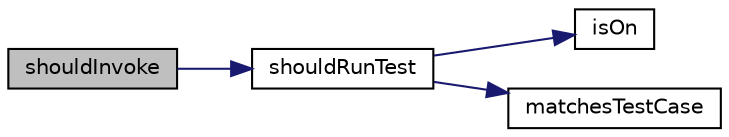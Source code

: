 digraph "shouldInvoke"
{
  edge [fontname="Helvetica",fontsize="10",labelfontname="Helvetica",labelfontsize="10"];
  node [fontname="Helvetica",fontsize="10",shape=record];
  rankdir="LR";
  Node1 [label="shouldInvoke",height=0.2,width=0.4,color="black", fillcolor="grey75", style="filled" fontcolor="black"];
  Node1 -> Node2 [color="midnightblue",fontsize="10",style="solid",fontname="Helvetica"];
  Node2 [label="shouldRunTest",height=0.2,width=0.4,color="black", fillcolor="white", style="filled",URL="$class_selective_reporter.html#a6456393b8c498bc8a662544dabc7a7cf"];
  Node2 -> Node3 [color="midnightblue",fontsize="10",style="solid",fontname="Helvetica"];
  Node3 [label="isOn",height=0.2,width=0.4,color="black", fillcolor="white", style="filled",URL="$class_selective_reporter.html#a3759b6428db6a510ee316957c0d45aee"];
  Node2 -> Node4 [color="midnightblue",fontsize="10",style="solid",fontname="Helvetica"];
  Node4 [label="matchesTestCase",height=0.2,width=0.4,color="black", fillcolor="white", style="filled",URL="$class_selective_reporter.html#ab39a57be56ea1dbed9810e489e118537"];
}
